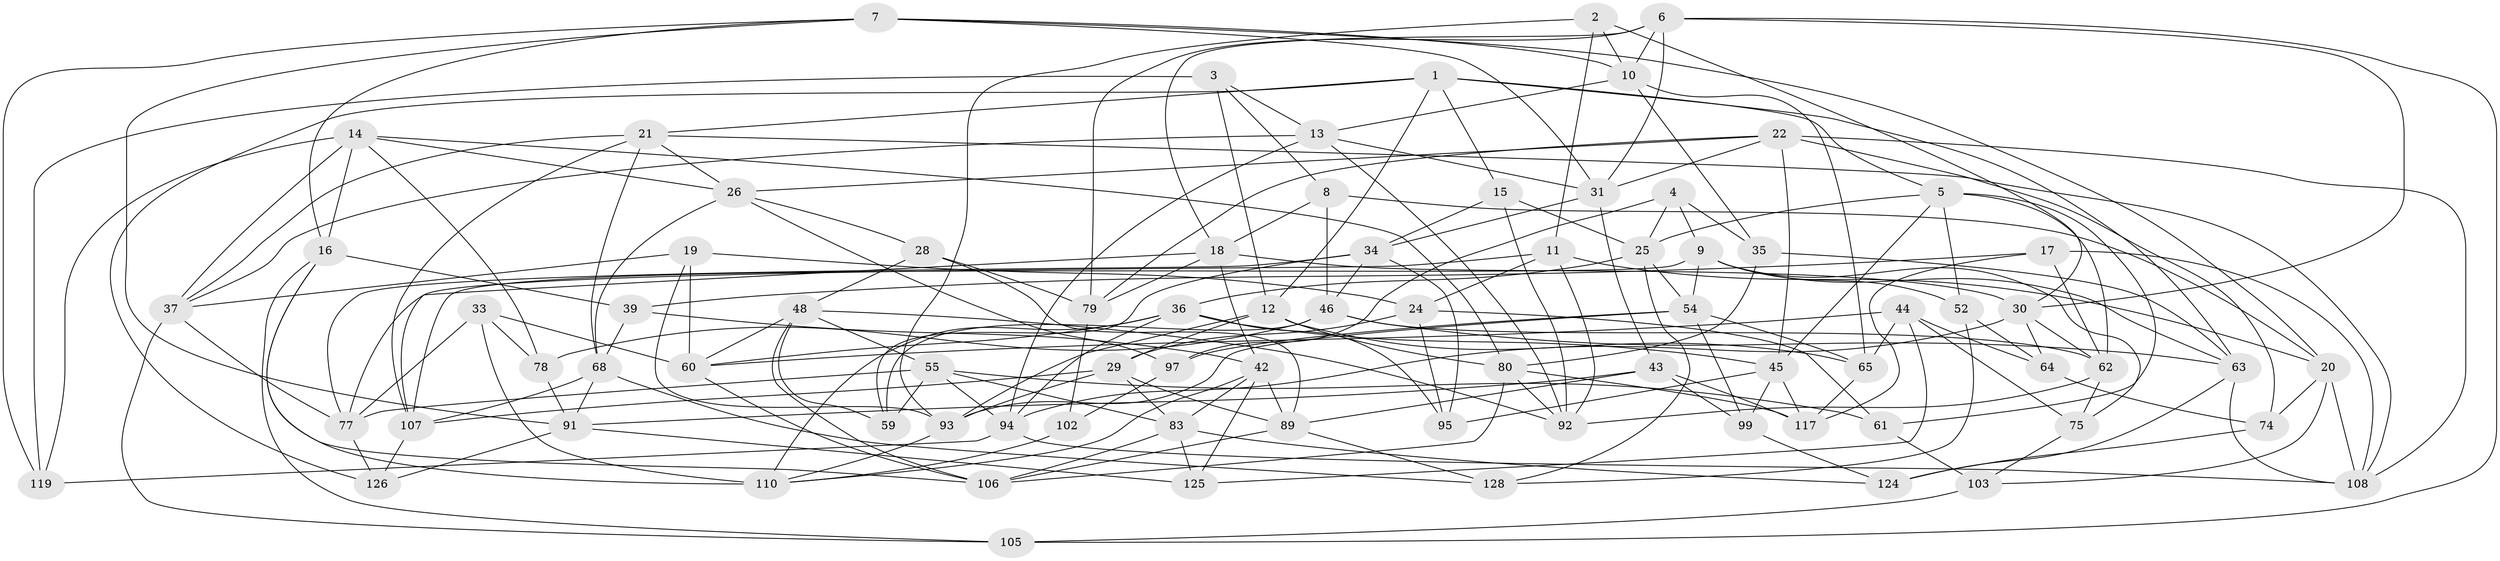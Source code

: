 // Generated by graph-tools (version 1.1) at 2025/52/02/27/25 19:52:30]
// undirected, 80 vertices, 207 edges
graph export_dot {
graph [start="1"]
  node [color=gray90,style=filled];
  1 [super="+41"];
  2;
  3;
  4;
  5 [super="+100"];
  6 [super="+49"];
  7 [super="+101"];
  8;
  9 [super="+69"];
  10 [super="+70"];
  11 [super="+86"];
  12 [super="+23"];
  13 [super="+38"];
  14 [super="+32"];
  15;
  16 [super="+47"];
  17;
  18 [super="+76"];
  19;
  20 [super="+27"];
  21 [super="+114"];
  22 [super="+98"];
  24 [super="+58"];
  25 [super="+88"];
  26 [super="+40"];
  28;
  29 [super="+57"];
  30 [super="+121"];
  31 [super="+67"];
  33;
  34 [super="+53"];
  35;
  36 [super="+87"];
  37 [super="+81"];
  39;
  42 [super="+56"];
  43 [super="+50"];
  44 [super="+51"];
  45 [super="+72"];
  46 [super="+71"];
  48 [super="+82"];
  52;
  54 [super="+90"];
  55 [super="+66"];
  59;
  60 [super="+84"];
  61;
  62 [super="+73"];
  63 [super="+116"];
  64;
  65 [super="+115"];
  68 [super="+85"];
  74;
  75;
  77 [super="+104"];
  78;
  79 [super="+109"];
  80 [super="+129"];
  83 [super="+96"];
  89 [super="+122"];
  91 [super="+131"];
  92 [super="+130"];
  93 [super="+113"];
  94 [super="+127"];
  95;
  97;
  99;
  102;
  103;
  105;
  106 [super="+120"];
  107 [super="+111"];
  108 [super="+112"];
  110 [super="+118"];
  117 [super="+123"];
  119;
  124;
  125;
  126;
  128;
  1 -- 15;
  1 -- 126;
  1 -- 12;
  1 -- 21;
  1 -- 63;
  1 -- 5;
  2 -- 11;
  2 -- 93;
  2 -- 10;
  2 -- 30;
  3 -- 8;
  3 -- 13;
  3 -- 119;
  3 -- 12;
  4 -- 25;
  4 -- 9;
  4 -- 35;
  4 -- 97;
  5 -- 61;
  5 -- 52;
  5 -- 25;
  5 -- 45;
  5 -- 62;
  6 -- 10;
  6 -- 79;
  6 -- 105;
  6 -- 18;
  6 -- 30;
  6 -- 31;
  7 -- 119;
  7 -- 20;
  7 -- 31;
  7 -- 10;
  7 -- 16;
  7 -- 91;
  8 -- 46;
  8 -- 20;
  8 -- 18;
  9 -- 63;
  9 -- 75;
  9 -- 52;
  9 -- 54;
  9 -- 107;
  10 -- 35;
  10 -- 13;
  10 -- 65;
  11 -- 24 [weight=2];
  11 -- 77;
  11 -- 20;
  11 -- 92;
  12 -- 65;
  12 -- 29;
  12 -- 80;
  12 -- 93;
  13 -- 37;
  13 -- 92;
  13 -- 94;
  13 -- 31;
  14 -- 119;
  14 -- 16;
  14 -- 78;
  14 -- 80;
  14 -- 37;
  14 -- 26;
  15 -- 34;
  15 -- 25;
  15 -- 92;
  16 -- 105;
  16 -- 106;
  16 -- 39;
  16 -- 110;
  17 -- 39;
  17 -- 108;
  17 -- 117;
  17 -- 62;
  18 -- 79;
  18 -- 30;
  18 -- 107;
  18 -- 42;
  19 -- 93;
  19 -- 24;
  19 -- 60;
  19 -- 37;
  20 -- 74;
  20 -- 103;
  20 -- 108;
  21 -- 108;
  21 -- 26;
  21 -- 107;
  21 -- 68;
  21 -- 37;
  22 -- 74;
  22 -- 79;
  22 -- 45;
  22 -- 31;
  22 -- 26;
  22 -- 108;
  24 -- 29;
  24 -- 61;
  24 -- 95;
  25 -- 128;
  25 -- 36;
  25 -- 54;
  26 -- 68;
  26 -- 97;
  26 -- 28;
  28 -- 79;
  28 -- 89;
  28 -- 48;
  29 -- 93;
  29 -- 107;
  29 -- 89;
  29 -- 83;
  30 -- 64;
  30 -- 94;
  30 -- 62;
  31 -- 34;
  31 -- 43;
  33 -- 110;
  33 -- 60;
  33 -- 77;
  33 -- 78;
  34 -- 95;
  34 -- 59;
  34 -- 77;
  34 -- 46;
  35 -- 63;
  35 -- 80;
  36 -- 95;
  36 -- 94;
  36 -- 110;
  36 -- 60;
  36 -- 45;
  37 -- 105;
  37 -- 77;
  39 -- 68;
  39 -- 42;
  42 -- 89;
  42 -- 110;
  42 -- 83;
  42 -- 125;
  43 -- 117 [weight=2];
  43 -- 89;
  43 -- 99;
  43 -- 91;
  44 -- 65 [weight=2];
  44 -- 125;
  44 -- 60;
  44 -- 64;
  44 -- 75;
  45 -- 99;
  45 -- 117;
  45 -- 95;
  46 -- 59;
  46 -- 78;
  46 -- 62;
  46 -- 63;
  48 -- 106;
  48 -- 60;
  48 -- 59;
  48 -- 55;
  48 -- 92;
  52 -- 128;
  52 -- 64;
  54 -- 65;
  54 -- 93;
  54 -- 97;
  54 -- 99;
  55 -- 59;
  55 -- 94;
  55 -- 77;
  55 -- 61;
  55 -- 83;
  60 -- 106;
  61 -- 103;
  62 -- 75;
  62 -- 92;
  63 -- 124;
  63 -- 108;
  64 -- 74;
  65 -- 117;
  68 -- 128;
  68 -- 91;
  68 -- 107;
  74 -- 124;
  75 -- 103;
  77 -- 126;
  78 -- 91;
  79 -- 102 [weight=2];
  80 -- 92;
  80 -- 106;
  80 -- 117;
  83 -- 125;
  83 -- 124;
  83 -- 106;
  89 -- 128;
  89 -- 106;
  91 -- 125;
  91 -- 126;
  93 -- 110;
  94 -- 108;
  94 -- 119;
  97 -- 102;
  99 -- 124;
  102 -- 110;
  103 -- 105;
  107 -- 126;
}
